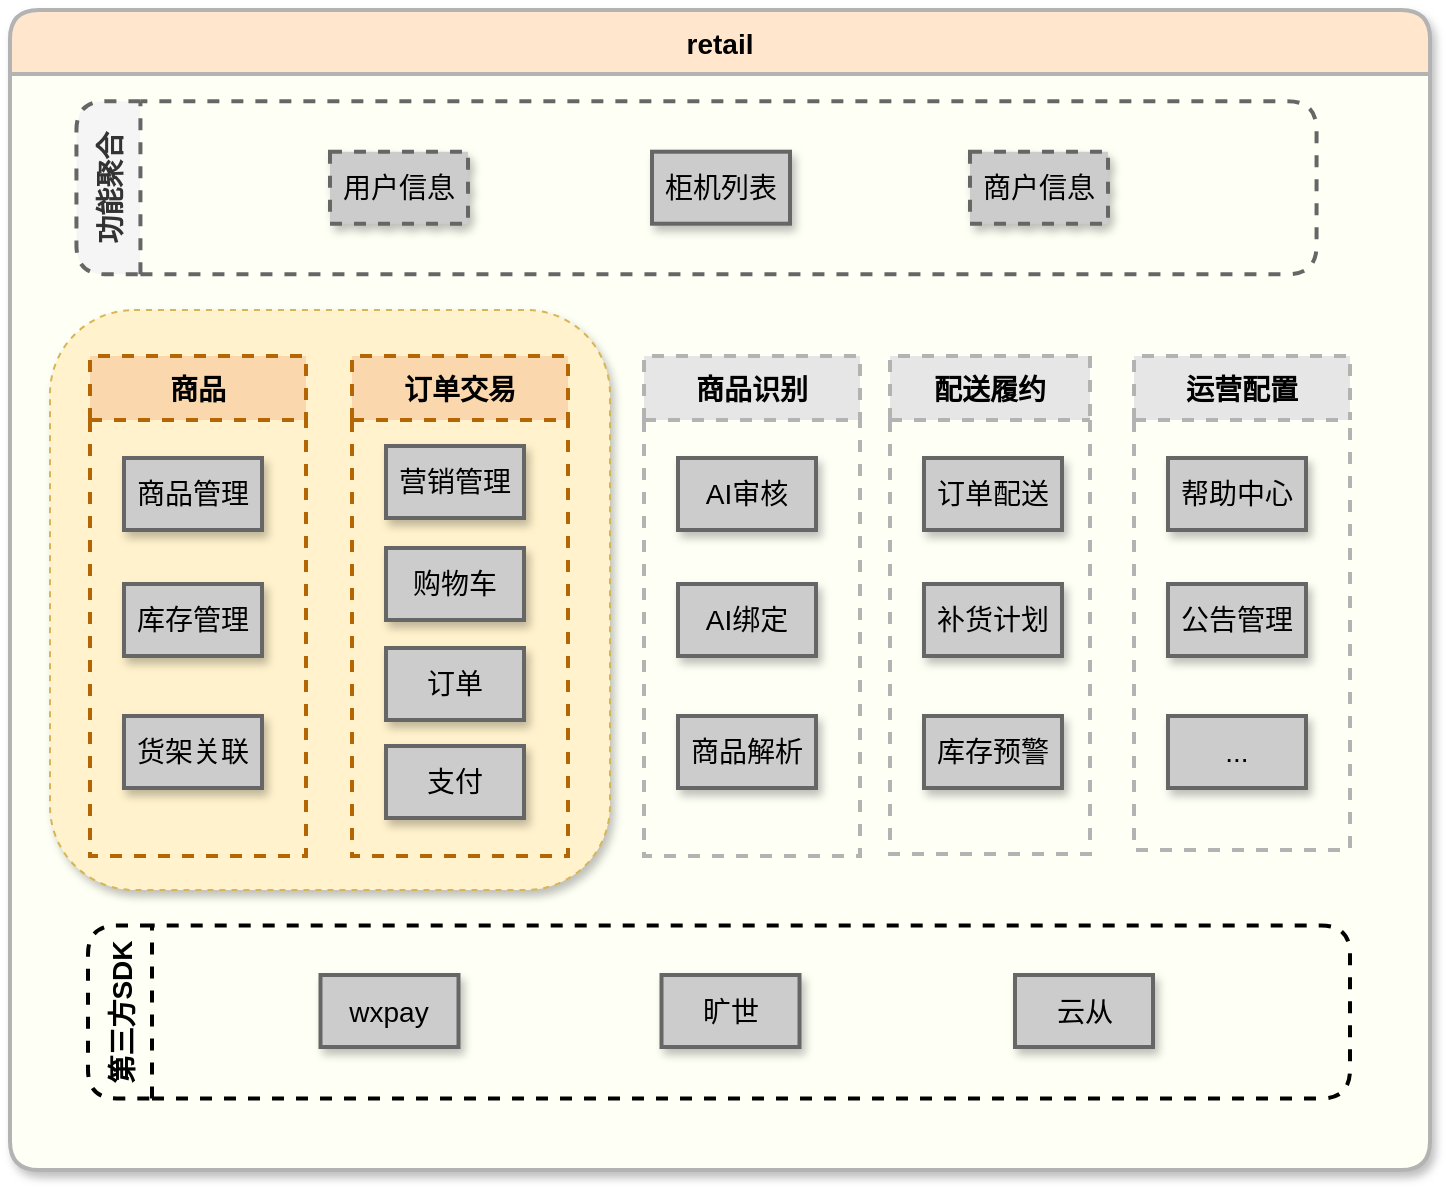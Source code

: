 <mxfile version="16.1.2" type="device"><diagram id="uUYzaDIl14L4a1597Mes" name="第 1 页"><mxGraphModel dx="1038" dy="649" grid="1" gridSize="10" guides="1" tooltips="1" connect="1" arrows="1" fold="1" page="1" pageScale="1" pageWidth="827" pageHeight="1169" math="0" shadow="0"><root><mxCell id="0"/><mxCell id="1" parent="0"/><mxCell id="GCgdRzt9gQeWgcwxx6WZ-1" value="retail" style="swimlane;shadow=1;glass=0;fontSize=14;strokeColor=#B3B3B3;strokeWidth=2;fillColor=#FFE6CC;gradientColor=none;startSize=32;swimlaneFillColor=#FEFFF5;rounded=1;" parent="1" vertex="1"><mxGeometry x="70" y="150" width="710" height="580" as="geometry"/></mxCell><mxCell id="GCgdRzt9gQeWgcwxx6WZ-33" value="" style="rounded=1;whiteSpace=wrap;html=1;dashed=1;fillColor=#fff2cc;strokeColor=#d6b656;shadow=1;" parent="GCgdRzt9gQeWgcwxx6WZ-1" vertex="1"><mxGeometry x="20" y="150" width="280" height="290" as="geometry"/></mxCell><mxCell id="GCgdRzt9gQeWgcwxx6WZ-2" value="商品" style="swimlane;shadow=0;glass=0;fontSize=14;strokeColor=#b46504;strokeWidth=2;fillColor=#fad7ac;startSize=32;rounded=0;dashed=1;" parent="GCgdRzt9gQeWgcwxx6WZ-1" vertex="1"><mxGeometry x="40" y="173" width="108" height="250" as="geometry"/></mxCell><mxCell id="GCgdRzt9gQeWgcwxx6WZ-3" value="商品管理" style="rounded=0;whiteSpace=wrap;html=1;fontSize=14;strokeColor=#666666;strokeWidth=2;fillColor=#CCCCCC;shadow=1;" parent="GCgdRzt9gQeWgcwxx6WZ-2" vertex="1"><mxGeometry x="17" y="51" width="69" height="36" as="geometry"/></mxCell><mxCell id="GCgdRzt9gQeWgcwxx6WZ-4" value="库存管理" style="rounded=0;whiteSpace=wrap;html=1;fontSize=14;strokeColor=#666666;strokeWidth=2;fillColor=#CCCCCC;shadow=1;" parent="GCgdRzt9gQeWgcwxx6WZ-2" vertex="1"><mxGeometry x="17" y="114" width="69" height="36" as="geometry"/></mxCell><mxCell id="GCgdRzt9gQeWgcwxx6WZ-5" value="货架关联" style="rounded=0;whiteSpace=wrap;html=1;fontSize=14;strokeColor=#666666;strokeWidth=2;fillColor=#CCCCCC;shadow=1;" parent="GCgdRzt9gQeWgcwxx6WZ-2" vertex="1"><mxGeometry x="17" y="180" width="69" height="36" as="geometry"/></mxCell><mxCell id="GCgdRzt9gQeWgcwxx6WZ-6" value="订单交易" style="swimlane;shadow=0;glass=0;fontSize=14;strokeColor=#b46504;strokeWidth=2;fillColor=#fad7ac;startSize=32;rounded=0;dashed=1;" parent="GCgdRzt9gQeWgcwxx6WZ-1" vertex="1"><mxGeometry x="171" y="173" width="108" height="250" as="geometry"/></mxCell><mxCell id="GCgdRzt9gQeWgcwxx6WZ-7" value="营销管理" style="rounded=0;whiteSpace=wrap;html=1;fontSize=14;strokeColor=#666666;strokeWidth=2;fillColor=#CCCCCC;shadow=1;" parent="GCgdRzt9gQeWgcwxx6WZ-6" vertex="1"><mxGeometry x="17" y="45" width="69" height="36" as="geometry"/></mxCell><mxCell id="GCgdRzt9gQeWgcwxx6WZ-8" value="购物车" style="rounded=0;whiteSpace=wrap;html=1;fontSize=14;strokeColor=#666666;strokeWidth=2;fillColor=#CCCCCC;shadow=1;" parent="GCgdRzt9gQeWgcwxx6WZ-6" vertex="1"><mxGeometry x="17" y="96" width="69" height="36" as="geometry"/></mxCell><mxCell id="GCgdRzt9gQeWgcwxx6WZ-9" value="订单" style="rounded=0;whiteSpace=wrap;html=1;fontSize=14;strokeColor=#666666;strokeWidth=2;fillColor=#CCCCCC;shadow=1;" parent="GCgdRzt9gQeWgcwxx6WZ-6" vertex="1"><mxGeometry x="17" y="146" width="69" height="36" as="geometry"/></mxCell><mxCell id="GCgdRzt9gQeWgcwxx6WZ-10" value="支付" style="rounded=0;whiteSpace=wrap;html=1;fontSize=14;strokeColor=#666666;strokeWidth=2;fillColor=#CCCCCC;shadow=1;" parent="GCgdRzt9gQeWgcwxx6WZ-6" vertex="1"><mxGeometry x="17" y="195" width="69" height="36" as="geometry"/></mxCell><mxCell id="GCgdRzt9gQeWgcwxx6WZ-15" value="第三方SDK" style="swimlane;shadow=0;glass=0;fontSize=14;strokeWidth=2;startSize=32;swimlaneFillColor=#FEFFF5;rounded=1;dashed=1;rotation=-90;horizontal=1;verticalAlign=middle;labelPosition=center;verticalLabelPosition=middle;align=center;fillColor=none;" parent="GCgdRzt9gQeWgcwxx6WZ-1" vertex="1"><mxGeometry x="311.25" y="185.5" width="86.5" height="631" as="geometry"/></mxCell><mxCell id="GCgdRzt9gQeWgcwxx6WZ-16" value="wxpay" style="rounded=0;whiteSpace=wrap;html=1;fontSize=14;strokeColor=#666666;strokeWidth=2;fillColor=#CCCCCC;shadow=1;" parent="GCgdRzt9gQeWgcwxx6WZ-15" vertex="1"><mxGeometry x="-156" y="297" width="69" height="36" as="geometry"/></mxCell><mxCell id="GCgdRzt9gQeWgcwxx6WZ-17" value="云从" style="rounded=0;whiteSpace=wrap;html=1;fontSize=14;strokeColor=#666666;strokeWidth=2;fillColor=#CCCCCC;shadow=1;" parent="GCgdRzt9gQeWgcwxx6WZ-15" vertex="1"><mxGeometry x="191.25" y="297" width="69" height="36" as="geometry"/></mxCell><mxCell id="GCgdRzt9gQeWgcwxx6WZ-18" value="旷世" style="rounded=0;whiteSpace=wrap;html=1;fontSize=14;strokeColor=#666666;strokeWidth=2;fillColor=#CCCCCC;shadow=1;" parent="GCgdRzt9gQeWgcwxx6WZ-15" vertex="1"><mxGeometry x="14.5" y="297" width="69" height="36" as="geometry"/></mxCell><mxCell id="GCgdRzt9gQeWgcwxx6WZ-27" value="功能聚合" style="swimlane;shadow=0;glass=0;fontSize=14;strokeColor=#666666;strokeWidth=2;fillColor=#f5f5f5;startSize=32;swimlaneFillColor=#FEFFF5;rounded=1;dashed=1;rotation=-90;horizontal=1;verticalAlign=middle;labelPosition=center;verticalLabelPosition=middle;align=center;fontColor=#333333;" parent="GCgdRzt9gQeWgcwxx6WZ-1" vertex="1"><mxGeometry x="300" y="-221.15" width="86.5" height="620.06" as="geometry"/></mxCell><mxCell id="GCgdRzt9gQeWgcwxx6WZ-28" value="用户信息" style="rounded=0;whiteSpace=wrap;html=1;fontSize=14;strokeColor=#666666;strokeWidth=2;fillColor=#CCCCCC;shadow=1;dashed=1;" parent="GCgdRzt9gQeWgcwxx6WZ-27" vertex="1"><mxGeometry x="-140" y="292.03" width="69" height="36" as="geometry"/></mxCell><mxCell id="GCgdRzt9gQeWgcwxx6WZ-29" value="商户信息" style="rounded=0;whiteSpace=wrap;html=1;fontSize=14;strokeColor=#666666;strokeWidth=2;fillColor=#CCCCCC;shadow=1;dashed=1;" parent="GCgdRzt9gQeWgcwxx6WZ-27" vertex="1"><mxGeometry x="180" y="292.03" width="69" height="36" as="geometry"/></mxCell><mxCell id="GCgdRzt9gQeWgcwxx6WZ-30" value="柜机列表" style="rounded=0;whiteSpace=wrap;html=1;fontSize=14;strokeColor=#666666;strokeWidth=2;fillColor=#CCCCCC;shadow=1;" parent="GCgdRzt9gQeWgcwxx6WZ-27" vertex="1"><mxGeometry x="21" y="292" width="69" height="36" as="geometry"/></mxCell><mxCell id="GCgdRzt9gQeWgcwxx6WZ-23" value="运营配置" style="swimlane;shadow=0;glass=0;fontSize=14;strokeColor=#B3B3B3;strokeWidth=2;fillColor=#E6E6E6;gradientColor=none;startSize=32;rounded=0;dashed=1;" parent="GCgdRzt9gQeWgcwxx6WZ-1" vertex="1"><mxGeometry x="562" y="173" width="108" height="247" as="geometry"/></mxCell><mxCell id="GCgdRzt9gQeWgcwxx6WZ-24" value="帮助中心" style="rounded=0;whiteSpace=wrap;html=1;fontSize=14;strokeColor=#666666;strokeWidth=2;fillColor=#CCCCCC;shadow=1;" parent="GCgdRzt9gQeWgcwxx6WZ-23" vertex="1"><mxGeometry x="17" y="51" width="69" height="36" as="geometry"/></mxCell><mxCell id="GCgdRzt9gQeWgcwxx6WZ-25" value="公告管理" style="rounded=0;whiteSpace=wrap;html=1;fontSize=14;strokeColor=#666666;strokeWidth=2;fillColor=#CCCCCC;shadow=1;" parent="GCgdRzt9gQeWgcwxx6WZ-23" vertex="1"><mxGeometry x="17" y="114" width="69" height="36" as="geometry"/></mxCell><mxCell id="GCgdRzt9gQeWgcwxx6WZ-26" value="..." style="rounded=0;whiteSpace=wrap;html=1;fontSize=14;strokeColor=#666666;strokeWidth=2;fillColor=#CCCCCC;shadow=1;" parent="GCgdRzt9gQeWgcwxx6WZ-23" vertex="1"><mxGeometry x="17" y="180" width="69" height="36" as="geometry"/></mxCell><mxCell id="GCgdRzt9gQeWgcwxx6WZ-19" value="配送履约" style="swimlane;shadow=0;glass=0;fontSize=14;strokeColor=#B3B3B3;strokeWidth=2;fillColor=#E6E6E6;gradientColor=none;startSize=32;rounded=0;dashed=1;" parent="GCgdRzt9gQeWgcwxx6WZ-1" vertex="1"><mxGeometry x="440" y="173" width="100" height="249" as="geometry"/></mxCell><mxCell id="GCgdRzt9gQeWgcwxx6WZ-20" value="订单配送" style="rounded=0;whiteSpace=wrap;html=1;fontSize=14;strokeColor=#666666;strokeWidth=2;fillColor=#CCCCCC;shadow=1;" parent="GCgdRzt9gQeWgcwxx6WZ-19" vertex="1"><mxGeometry x="17" y="51" width="69" height="36" as="geometry"/></mxCell><mxCell id="GCgdRzt9gQeWgcwxx6WZ-21" value="补货计划" style="rounded=0;whiteSpace=wrap;html=1;fontSize=14;strokeColor=#666666;strokeWidth=2;fillColor=#CCCCCC;shadow=1;" parent="GCgdRzt9gQeWgcwxx6WZ-19" vertex="1"><mxGeometry x="17" y="114" width="69" height="36" as="geometry"/></mxCell><mxCell id="GCgdRzt9gQeWgcwxx6WZ-22" value="库存预警" style="rounded=0;whiteSpace=wrap;html=1;fontSize=14;strokeColor=#666666;strokeWidth=2;fillColor=#CCCCCC;shadow=1;" parent="GCgdRzt9gQeWgcwxx6WZ-19" vertex="1"><mxGeometry x="17" y="180" width="69" height="36" as="geometry"/></mxCell><mxCell id="GCgdRzt9gQeWgcwxx6WZ-11" value="商品识别" style="swimlane;shadow=0;glass=0;fontSize=14;strokeColor=#B3B3B3;strokeWidth=2;fillColor=#E6E6E6;gradientColor=none;startSize=32;rounded=0;dashed=1;" parent="GCgdRzt9gQeWgcwxx6WZ-1" vertex="1"><mxGeometry x="317" y="173" width="108" height="250" as="geometry"/></mxCell><mxCell id="GCgdRzt9gQeWgcwxx6WZ-12" value="AI审核" style="rounded=0;whiteSpace=wrap;html=1;fontSize=14;strokeColor=#666666;strokeWidth=2;fillColor=#CCCCCC;shadow=1;" parent="GCgdRzt9gQeWgcwxx6WZ-11" vertex="1"><mxGeometry x="17" y="51" width="69" height="36" as="geometry"/></mxCell><mxCell id="GCgdRzt9gQeWgcwxx6WZ-13" value="AI绑定" style="rounded=0;whiteSpace=wrap;html=1;fontSize=14;strokeColor=#666666;strokeWidth=2;fillColor=#CCCCCC;shadow=1;" parent="GCgdRzt9gQeWgcwxx6WZ-11" vertex="1"><mxGeometry x="17" y="114" width="69" height="36" as="geometry"/></mxCell><mxCell id="GCgdRzt9gQeWgcwxx6WZ-14" value="商品解析" style="rounded=0;whiteSpace=wrap;html=1;fontSize=14;strokeColor=#666666;strokeWidth=2;fillColor=#CCCCCC;shadow=1;" parent="GCgdRzt9gQeWgcwxx6WZ-11" vertex="1"><mxGeometry x="17" y="180" width="69" height="36" as="geometry"/></mxCell></root></mxGraphModel></diagram></mxfile>